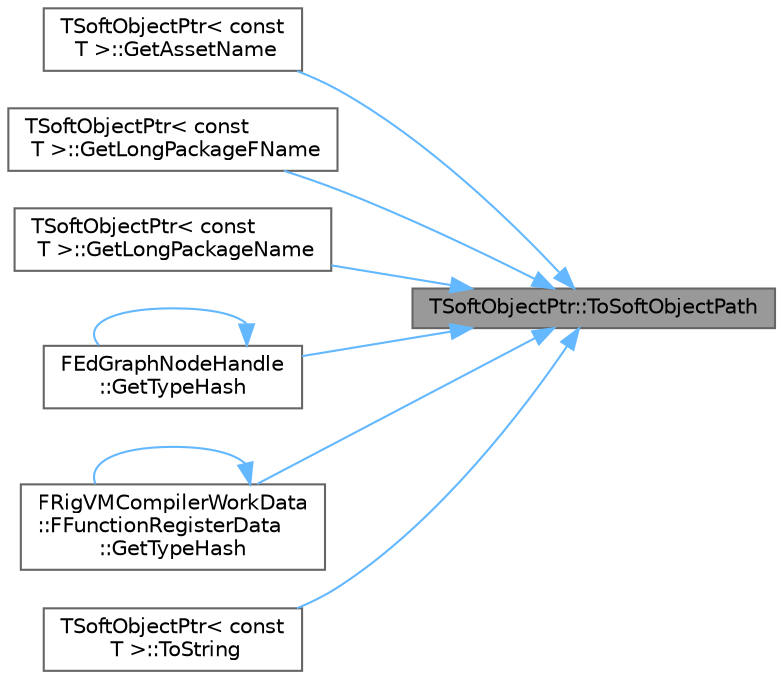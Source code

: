 digraph "TSoftObjectPtr::ToSoftObjectPath"
{
 // INTERACTIVE_SVG=YES
 // LATEX_PDF_SIZE
  bgcolor="transparent";
  edge [fontname=Helvetica,fontsize=10,labelfontname=Helvetica,labelfontsize=10];
  node [fontname=Helvetica,fontsize=10,shape=box,height=0.2,width=0.4];
  rankdir="RL";
  Node1 [id="Node000001",label="TSoftObjectPtr::ToSoftObjectPath",height=0.2,width=0.4,color="gray40", fillcolor="grey60", style="filled", fontcolor="black",tooltip="Returns the StringObjectPath that is wrapped by this SoftObjectPtr."];
  Node1 -> Node2 [id="edge1_Node000001_Node000002",dir="back",color="steelblue1",style="solid",tooltip=" "];
  Node2 [id="Node000002",label="TSoftObjectPtr\< const\l T \>::GetAssetName",height=0.2,width=0.4,color="grey40", fillcolor="white", style="filled",URL="$d4/d2b/structTSoftObjectPtr.html#a0f52a9010197941f5d8e996a36b8a087",tooltip=" "];
  Node1 -> Node3 [id="edge2_Node000001_Node000003",dir="back",color="steelblue1",style="solid",tooltip=" "];
  Node3 [id="Node000003",label="TSoftObjectPtr\< const\l T \>::GetLongPackageFName",height=0.2,width=0.4,color="grey40", fillcolor="white", style="filled",URL="$d4/d2b/structTSoftObjectPtr.html#a1110a401a1ca0c3c1022f9be7fa5b90c",tooltip=" "];
  Node1 -> Node4 [id="edge3_Node000001_Node000004",dir="back",color="steelblue1",style="solid",tooltip=" "];
  Node4 [id="Node000004",label="TSoftObjectPtr\< const\l T \>::GetLongPackageName",height=0.2,width=0.4,color="grey40", fillcolor="white", style="filled",URL="$d4/d2b/structTSoftObjectPtr.html#a14f8f6b9b5fb43bccfafd5c8b8e6dcfd",tooltip=" "];
  Node1 -> Node5 [id="edge4_Node000001_Node000005",dir="back",color="steelblue1",style="solid",tooltip=" "];
  Node5 [id="Node000005",label="FEdGraphNodeHandle\l::GetTypeHash",height=0.2,width=0.4,color="grey40", fillcolor="white", style="filled",URL="$dc/d28/structFEdGraphNodeHandle.html#a8780fa086b8dcc2867199ebd53eeef67",tooltip=" "];
  Node5 -> Node5 [id="edge5_Node000005_Node000005",dir="back",color="steelblue1",style="solid",tooltip=" "];
  Node1 -> Node6 [id="edge6_Node000001_Node000006",dir="back",color="steelblue1",style="solid",tooltip=" "];
  Node6 [id="Node000006",label="FRigVMCompilerWorkData\l::FFunctionRegisterData\l::GetTypeHash",height=0.2,width=0.4,color="grey40", fillcolor="white", style="filled",URL="$db/dbf/structFRigVMCompilerWorkData_1_1FFunctionRegisterData.html#a150078495ffbdb889a0d43aa899a0dc6",tooltip=" "];
  Node6 -> Node6 [id="edge7_Node000006_Node000006",dir="back",color="steelblue1",style="solid",tooltip=" "];
  Node1 -> Node7 [id="edge8_Node000001_Node000007",dir="back",color="steelblue1",style="solid",tooltip=" "];
  Node7 [id="Node000007",label="TSoftObjectPtr\< const\l T \>::ToString",height=0.2,width=0.4,color="grey40", fillcolor="white", style="filled",URL="$d4/d2b/structTSoftObjectPtr.html#a4d89fb969dcac743c1abdc6b43088c08",tooltip=" "];
}
